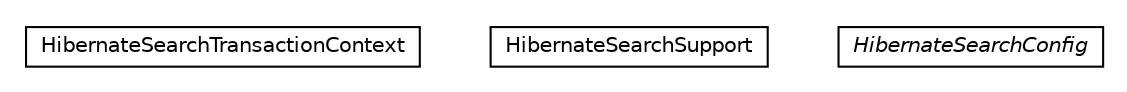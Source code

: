 #!/usr/local/bin/dot
#
# Class diagram 
# Generated by UMLGraph version 5.1 (http://www.umlgraph.org/)
#

digraph G {
	edge [fontname="Helvetica",fontsize=10,labelfontname="Helvetica",labelfontsize=10];
	node [fontname="Helvetica",fontsize=10,shape=plaintext];
	nodesep=0.25;
	ranksep=0.5;
	// pt.ist.fenixframework.hibernatesearch.HibernateSearchTransactionContext
	c6754 [label=<<table title="pt.ist.fenixframework.hibernatesearch.HibernateSearchTransactionContext" border="0" cellborder="1" cellspacing="0" cellpadding="2" port="p" href="./HibernateSearchTransactionContext.html">
		<tr><td><table border="0" cellspacing="0" cellpadding="1">
<tr><td align="center" balign="center"> HibernateSearchTransactionContext </td></tr>
		</table></td></tr>
		</table>>, fontname="Helvetica", fontcolor="black", fontsize=10.0];
	// pt.ist.fenixframework.hibernatesearch.HibernateSearchSupport
	c6755 [label=<<table title="pt.ist.fenixframework.hibernatesearch.HibernateSearchSupport" border="0" cellborder="1" cellspacing="0" cellpadding="2" port="p" href="./HibernateSearchSupport.html">
		<tr><td><table border="0" cellspacing="0" cellpadding="1">
<tr><td align="center" balign="center"> HibernateSearchSupport </td></tr>
		</table></td></tr>
		</table>>, fontname="Helvetica", fontcolor="black", fontsize=10.0];
	// pt.ist.fenixframework.hibernatesearch.HibernateSearchConfig
	c6756 [label=<<table title="pt.ist.fenixframework.hibernatesearch.HibernateSearchConfig" border="0" cellborder="1" cellspacing="0" cellpadding="2" port="p" href="./HibernateSearchConfig.html">
		<tr><td><table border="0" cellspacing="0" cellpadding="1">
<tr><td align="center" balign="center"><font face="Helvetica-Oblique"> HibernateSearchConfig </font></td></tr>
		</table></td></tr>
		</table>>, fontname="Helvetica", fontcolor="black", fontsize=10.0];
}

